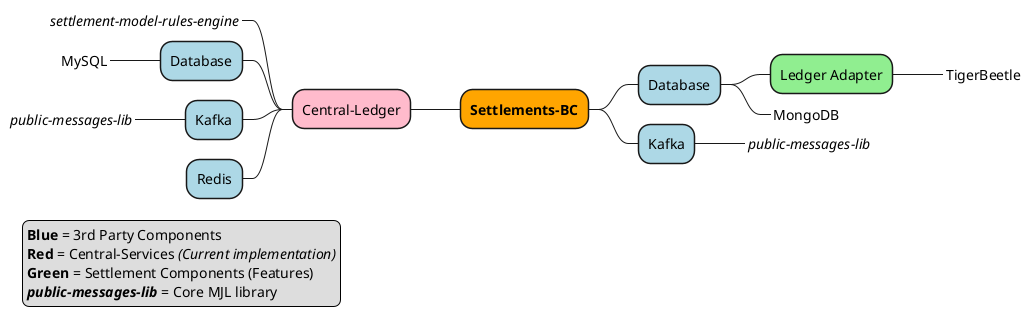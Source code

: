 @startmindmap
+[#Orange] **Settlements-BC**
++[#Lightblue] Database
+++[#LightGreen] Ledger Adapter
****_ TigerBeetle
+++_ MongoDB
++[#Lightblue] Kafka
+++_ //public-messages-lib//
--[#FFBBCC] Central-Ledger
---_ //settlement-model-rules-engine//
---[#Lightblue] Database
----_ MySQL
---[#Lightblue] Kafka
----_ //public-messages-lib//
---[#Lightblue] Redis

legend left
**Blue** = 3rd Party Components
**Red** = Central-Services //(Current implementation)//
**Green** = Settlement Components (Features)
**//public-messages-lib//** = Core MJL library
endlegend

@endmindmap